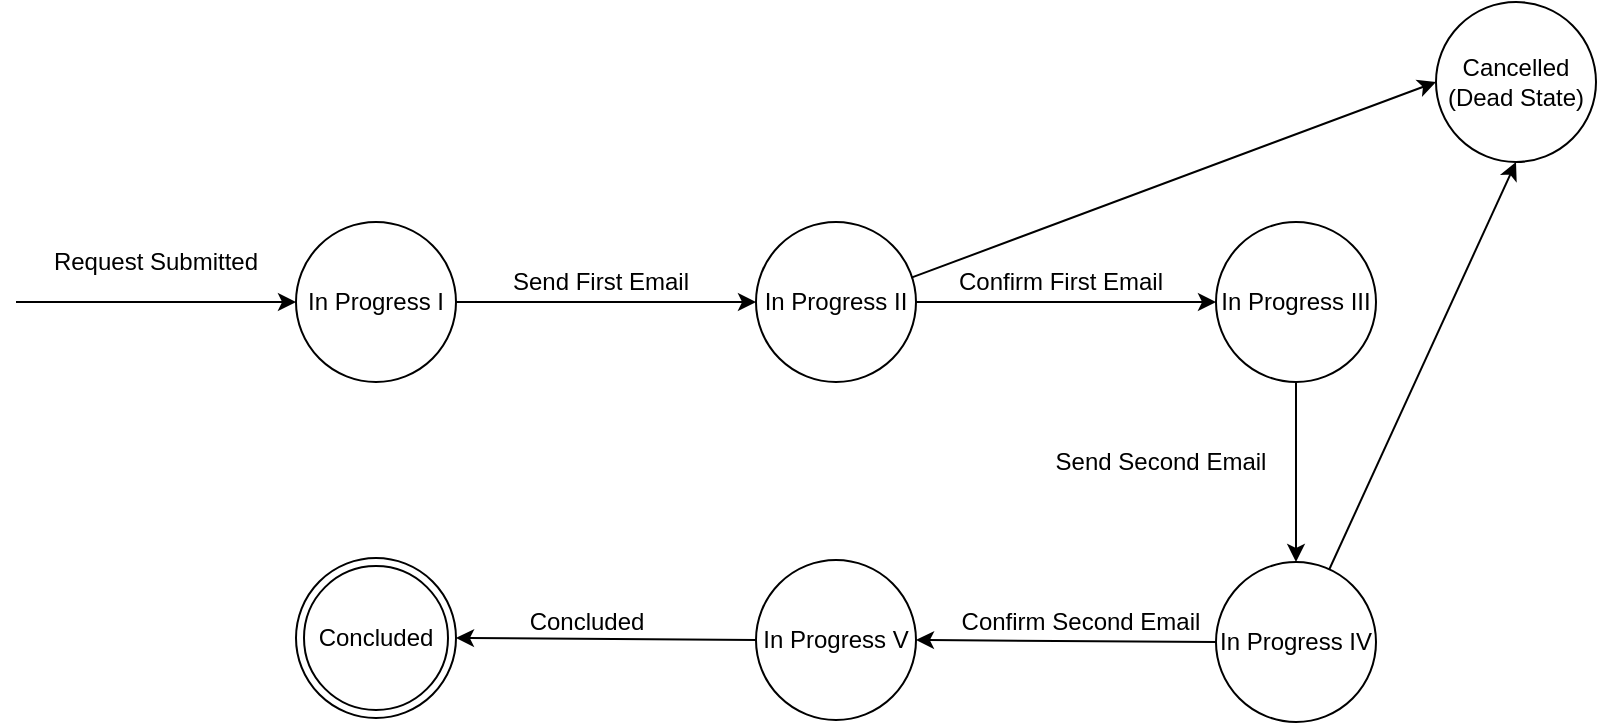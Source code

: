 <mxfile version="19.0.1" type="device"><diagram id="QEaX4RJY2osKeRsGCHpN" name="Page-1"><mxGraphModel dx="774" dy="425" grid="1" gridSize="10" guides="1" tooltips="1" connect="1" arrows="1" fold="1" page="1" pageScale="1" pageWidth="850" pageHeight="1100" math="0" shadow="0"><root><mxCell id="0"/><mxCell id="1" parent="0"/><mxCell id="J_PKzBmfAf9rjvSqpQN5-18" value="Concluded" style="ellipse;whiteSpace=wrap;html=1;aspect=fixed;" vertex="1" parent="1"><mxGeometry x="340" y="338" width="80" height="80" as="geometry"/></mxCell><mxCell id="J_PKzBmfAf9rjvSqpQN5-26" value="&lt;span style=&quot;&quot;&gt;Concluded&lt;/span&gt;" style="ellipse;whiteSpace=wrap;html=1;aspect=fixed;" vertex="1" parent="1"><mxGeometry x="344" y="342" width="72" height="72" as="geometry"/></mxCell><mxCell id="J_PKzBmfAf9rjvSqpQN5-2" value="In Progress I" style="ellipse;whiteSpace=wrap;html=1;aspect=fixed;" vertex="1" parent="1"><mxGeometry x="340" y="170" width="80" height="80" as="geometry"/></mxCell><mxCell id="J_PKzBmfAf9rjvSqpQN5-3" value="In Progress II" style="ellipse;whiteSpace=wrap;html=1;aspect=fixed;" vertex="1" parent="1"><mxGeometry x="570" y="170" width="80" height="80" as="geometry"/></mxCell><mxCell id="J_PKzBmfAf9rjvSqpQN5-4" value="" style="endArrow=classic;html=1;rounded=0;entryX=0;entryY=0.5;entryDx=0;entryDy=0;" edge="1" parent="1" target="J_PKzBmfAf9rjvSqpQN5-2"><mxGeometry width="50" height="50" relative="1" as="geometry"><mxPoint x="200" y="210" as="sourcePoint"/><mxPoint x="170" y="160" as="targetPoint"/></mxGeometry></mxCell><mxCell id="J_PKzBmfAf9rjvSqpQN5-5" value="Request Submitted" style="text;html=1;strokeColor=none;fillColor=none;align=center;verticalAlign=middle;whiteSpace=wrap;rounded=0;" vertex="1" parent="1"><mxGeometry x="210" y="180" width="120" height="20" as="geometry"/></mxCell><mxCell id="J_PKzBmfAf9rjvSqpQN5-6" value="" style="endArrow=classic;html=1;rounded=0;entryX=0;entryY=0.5;entryDx=0;entryDy=0;exitX=1;exitY=0.5;exitDx=0;exitDy=0;" edge="1" parent="1" source="J_PKzBmfAf9rjvSqpQN5-2" target="J_PKzBmfAf9rjvSqpQN5-3"><mxGeometry width="50" height="50" relative="1" as="geometry"><mxPoint x="490" y="280" as="sourcePoint"/><mxPoint x="540" y="230" as="targetPoint"/></mxGeometry></mxCell><mxCell id="J_PKzBmfAf9rjvSqpQN5-7" value="Send First Email" style="text;html=1;strokeColor=none;fillColor=none;align=center;verticalAlign=middle;whiteSpace=wrap;rounded=0;" vertex="1" parent="1"><mxGeometry x="440" y="190" width="105" height="20" as="geometry"/></mxCell><mxCell id="J_PKzBmfAf9rjvSqpQN5-8" value="In Progress III" style="ellipse;whiteSpace=wrap;html=1;aspect=fixed;" vertex="1" parent="1"><mxGeometry x="800" y="170" width="80" height="80" as="geometry"/></mxCell><mxCell id="J_PKzBmfAf9rjvSqpQN5-9" value="" style="endArrow=classic;html=1;rounded=0;entryX=0;entryY=0.5;entryDx=0;entryDy=0;exitX=1;exitY=0.5;exitDx=0;exitDy=0;" edge="1" parent="1"><mxGeometry width="50" height="50" relative="1" as="geometry"><mxPoint x="650" y="210" as="sourcePoint"/><mxPoint x="800" y="210" as="targetPoint"/></mxGeometry></mxCell><mxCell id="J_PKzBmfAf9rjvSqpQN5-10" value="Confirm First Email" style="text;html=1;strokeColor=none;fillColor=none;align=center;verticalAlign=middle;whiteSpace=wrap;rounded=0;" vertex="1" parent="1"><mxGeometry x="670" y="190" width="105" height="20" as="geometry"/></mxCell><mxCell id="J_PKzBmfAf9rjvSqpQN5-11" value="In Progress IV" style="ellipse;whiteSpace=wrap;html=1;aspect=fixed;" vertex="1" parent="1"><mxGeometry x="800" y="340" width="80" height="80" as="geometry"/></mxCell><mxCell id="J_PKzBmfAf9rjvSqpQN5-12" value="" style="endArrow=classic;html=1;rounded=0;entryX=0.5;entryY=0;entryDx=0;entryDy=0;exitX=0.5;exitY=1;exitDx=0;exitDy=0;" edge="1" parent="1" source="J_PKzBmfAf9rjvSqpQN5-8" target="J_PKzBmfAf9rjvSqpQN5-11"><mxGeometry width="50" height="50" relative="1" as="geometry"><mxPoint x="660" y="220" as="sourcePoint"/><mxPoint x="810" y="220" as="targetPoint"/></mxGeometry></mxCell><mxCell id="J_PKzBmfAf9rjvSqpQN5-13" value="Send Second Email" style="text;html=1;strokeColor=none;fillColor=none;align=center;verticalAlign=middle;whiteSpace=wrap;rounded=0;" vertex="1" parent="1"><mxGeometry x="710" y="280" width="125" height="20" as="geometry"/></mxCell><mxCell id="J_PKzBmfAf9rjvSqpQN5-14" value="In Progress V" style="ellipse;whiteSpace=wrap;html=1;aspect=fixed;" vertex="1" parent="1"><mxGeometry x="570" y="339" width="80" height="80" as="geometry"/></mxCell><mxCell id="J_PKzBmfAf9rjvSqpQN5-15" value="" style="endArrow=classic;html=1;rounded=0;entryX=1;entryY=0.5;entryDx=0;entryDy=0;exitX=0;exitY=0.5;exitDx=0;exitDy=0;" edge="1" parent="1" source="J_PKzBmfAf9rjvSqpQN5-11" target="J_PKzBmfAf9rjvSqpQN5-14"><mxGeometry width="50" height="50" relative="1" as="geometry"><mxPoint x="730" y="450" as="sourcePoint"/><mxPoint x="780" y="400" as="targetPoint"/></mxGeometry></mxCell><mxCell id="J_PKzBmfAf9rjvSqpQN5-16" value="Confirm Second Email" style="text;html=1;strokeColor=none;fillColor=none;align=center;verticalAlign=middle;whiteSpace=wrap;rounded=0;" vertex="1" parent="1"><mxGeometry x="670" y="360" width="125" height="20" as="geometry"/></mxCell><mxCell id="J_PKzBmfAf9rjvSqpQN5-17" value="Concluded" style="text;html=1;strokeColor=none;fillColor=none;align=center;verticalAlign=middle;whiteSpace=wrap;rounded=0;" vertex="1" parent="1"><mxGeometry x="423" y="360" width="125" height="20" as="geometry"/></mxCell><mxCell id="J_PKzBmfAf9rjvSqpQN5-19" value="" style="endArrow=classic;html=1;rounded=0;entryX=1;entryY=0.5;entryDx=0;entryDy=0;exitX=0;exitY=0.5;exitDx=0;exitDy=0;" edge="1" parent="1" source="J_PKzBmfAf9rjvSqpQN5-14" target="J_PKzBmfAf9rjvSqpQN5-18"><mxGeometry width="50" height="50" relative="1" as="geometry"><mxPoint x="470" y="490" as="sourcePoint"/><mxPoint x="520" y="440" as="targetPoint"/></mxGeometry></mxCell><mxCell id="J_PKzBmfAf9rjvSqpQN5-20" value="Cancelled&lt;br&gt;(Dead State)" style="ellipse;whiteSpace=wrap;html=1;aspect=fixed;" vertex="1" parent="1"><mxGeometry x="910" y="60" width="80" height="80" as="geometry"/></mxCell><mxCell id="J_PKzBmfAf9rjvSqpQN5-22" value="" style="endArrow=classic;html=1;rounded=0;entryX=0;entryY=0.5;entryDx=0;entryDy=0;exitX=0.971;exitY=0.348;exitDx=0;exitDy=0;exitPerimeter=0;" edge="1" parent="1" source="J_PKzBmfAf9rjvSqpQN5-3" target="J_PKzBmfAf9rjvSqpQN5-20"><mxGeometry width="50" height="50" relative="1" as="geometry"><mxPoint x="720" y="110" as="sourcePoint"/><mxPoint x="770" y="60" as="targetPoint"/></mxGeometry></mxCell><mxCell id="J_PKzBmfAf9rjvSqpQN5-23" value="" style="endArrow=classic;html=1;rounded=0;entryX=0.5;entryY=1;entryDx=0;entryDy=0;" edge="1" parent="1" source="J_PKzBmfAf9rjvSqpQN5-11" target="J_PKzBmfAf9rjvSqpQN5-20"><mxGeometry width="50" height="50" relative="1" as="geometry"><mxPoint x="1010" y="270" as="sourcePoint"/><mxPoint x="1060" y="220" as="targetPoint"/></mxGeometry></mxCell></root></mxGraphModel></diagram></mxfile>